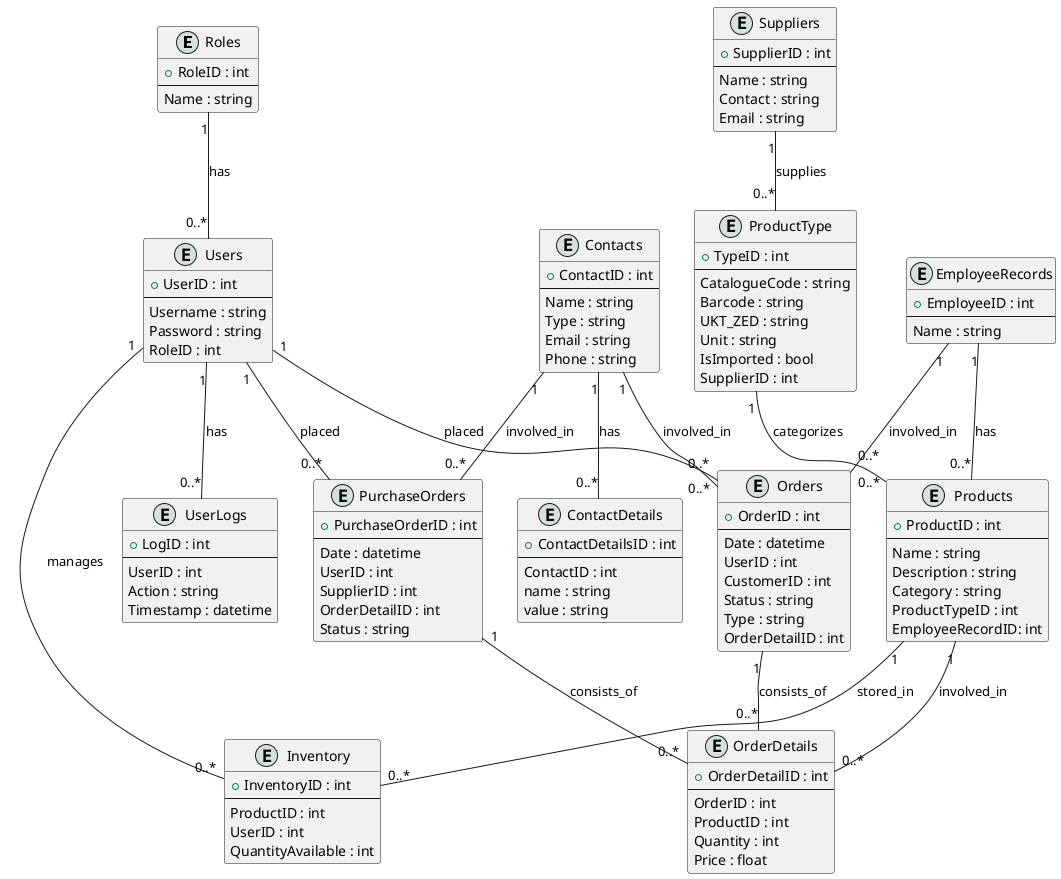 @startuml
!define table(x) class x << (T,#FFAAAA) >>
!define entity(x) class x << (E,#D5E1DD) >>

entity("Roles") {
  + RoleID : int
  --
  Name : string
}

entity("Users") {
  + UserID : int
  --
  Username : string
  Password : string
  RoleID : int
}

entity("UserLogs") {
  + LogID : int
  --
  UserID : int
  Action : string
  Timestamp : datetime
}

entity("Contacts") {
  + ContactID : int
  --
  Name : string
  Type : string
  Email : string
  Phone : string
}

entity("ContactDetails") {
  + ContactDetailsID : int
  --
  ContactID : int
  name : string
  value : string
}

entity("EmployeeRecords") {
  + EmployeeID : int
  --
  Name : string
}

entity("Suppliers") {
  + SupplierID : int
  --
  Name : string
  Contact : string
  Email : string
}

entity("ProductType") {
  + TypeID : int
  --
  CatalogueCode : string
  Barcode : string
  UKT_ZED : string
  Unit : string
  IsImported : bool
  SupplierID : int
}

entity("Products") {
  + ProductID : int
  --
  Name : string
  Description : string
  Category : string
  ProductTypeID : int
  EmployeeRecordID: int
}

entity("Inventory") {
  + InventoryID : int
  --
  ProductID : int
  UserID : int
  QuantityAvailable : int
}

entity("Orders") {
  + OrderID : int
  --
  Date : datetime
  UserID : int
  CustomerID : int
  Status : string
  Type : string
  OrderDetailID : int
}

entity("OrderDetails") {
  + OrderDetailID : int
  --
  OrderID : int
  ProductID : int
  Quantity : int
  Price : float
}

entity("PurchaseOrders") {
  + PurchaseOrderID : int
  --
  Date : datetime
  UserID : int
  SupplierID : int
  OrderDetailID : int
  Status : string
}

Roles "1" -- "0..*" Users : has
Users "1" -- "0..*" UserLogs : has
Users "1" -- "0..*" Orders : placed
Users "1" -- "0..*" PurchaseOrders : placed
Users "1" -- "0..*" Inventory : manages
EmployeeRecords "1" -- "0..*" Orders : involved_in
EmployeeRecords "1" -- "0..*" Products : has
Contacts "1" -- "0..*" ContactDetails : has
Contacts "1" -- "0..*" Orders : involved_in
Contacts "1" -- "0..*" PurchaseOrders : involved_in
Suppliers "1" -- "0..*" ProductType : supplies
ProductType "1" -- "0..*" Products : categorizes
Products "1" -- "0..*" Inventory : stored_in
Products "1" -- "0..*" OrderDetails : involved_in
Orders "1" -- "0..*" OrderDetails : consists_of
PurchaseOrders "1" -- "0..*" OrderDetails : consists_of
@enduml